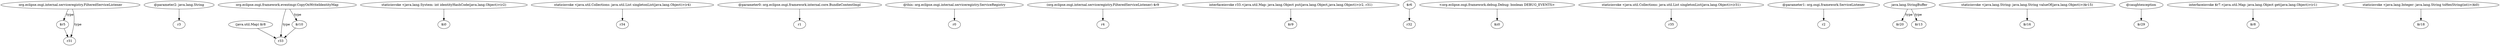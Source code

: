 digraph g {
0[label="org.eclipse.osgi.internal.serviceregistry.FilteredServiceListener"]
1[label="$r5"]
0->1[label="type"]
2[label="@parameter2: java.lang.String"]
3[label="r3"]
2->3[label=""]
4[label="(java.util.Map) $r8"]
5[label="r33"]
4->5[label=""]
6[label="staticinvoke <java.lang.System: int identityHashCode(java.lang.Object)>(r2)"]
7[label="$i0"]
6->7[label=""]
8[label="staticinvoke <java.util.Collections: java.util.List singletonList(java.lang.Object)>(r4)"]
9[label="r34"]
8->9[label=""]
10[label="@parameter0: org.eclipse.osgi.framework.internal.core.BundleContextImpl"]
11[label="r1"]
10->11[label=""]
12[label="@this: org.eclipse.osgi.internal.serviceregistry.ServiceRegistry"]
13[label="r0"]
12->13[label=""]
14[label="(org.eclipse.osgi.internal.serviceregistry.FilteredServiceListener) $r9"]
15[label="r4"]
14->15[label=""]
16[label="interfaceinvoke r33.<java.util.Map: java.lang.Object put(java.lang.Object,java.lang.Object)>(r2, r31)"]
17[label="$r9"]
16->17[label=""]
18[label="$r6"]
19[label="r32"]
18->19[label=""]
20[label="<org.eclipse.osgi.framework.debug.Debug: boolean DEBUG_EVENTS>"]
21[label="$z0"]
20->21[label=""]
22[label="r31"]
0->22[label="type"]
23[label="staticinvoke <java.util.Collections: java.util.List singletonList(java.lang.Object)>(r31)"]
24[label="r35"]
23->24[label=""]
25[label="@parameter1: org.osgi.framework.ServiceListener"]
26[label="r2"]
25->26[label=""]
27[label="java.lang.StringBuffer"]
28[label="$r20"]
27->28[label="type"]
29[label="staticinvoke <java.lang.String: java.lang.String valueOf(java.lang.Object)>($r15)"]
30[label="$r16"]
29->30[label=""]
31[label="org.eclipse.osgi.framework.eventmgr.CopyOnWriteIdentityMap"]
31->5[label="type"]
1->22[label=""]
32[label="$r10"]
31->32[label="type"]
32->5[label=""]
33[label="@caughtexception"]
34[label="$r29"]
33->34[label=""]
35[label="interfaceinvoke $r7.<java.util.Map: java.lang.Object get(java.lang.Object)>(r1)"]
36[label="$r8"]
35->36[label=""]
37[label="$r13"]
27->37[label="type"]
38[label="staticinvoke <java.lang.Integer: java.lang.String toHexString(int)>($i0)"]
39[label="$r18"]
38->39[label=""]
}